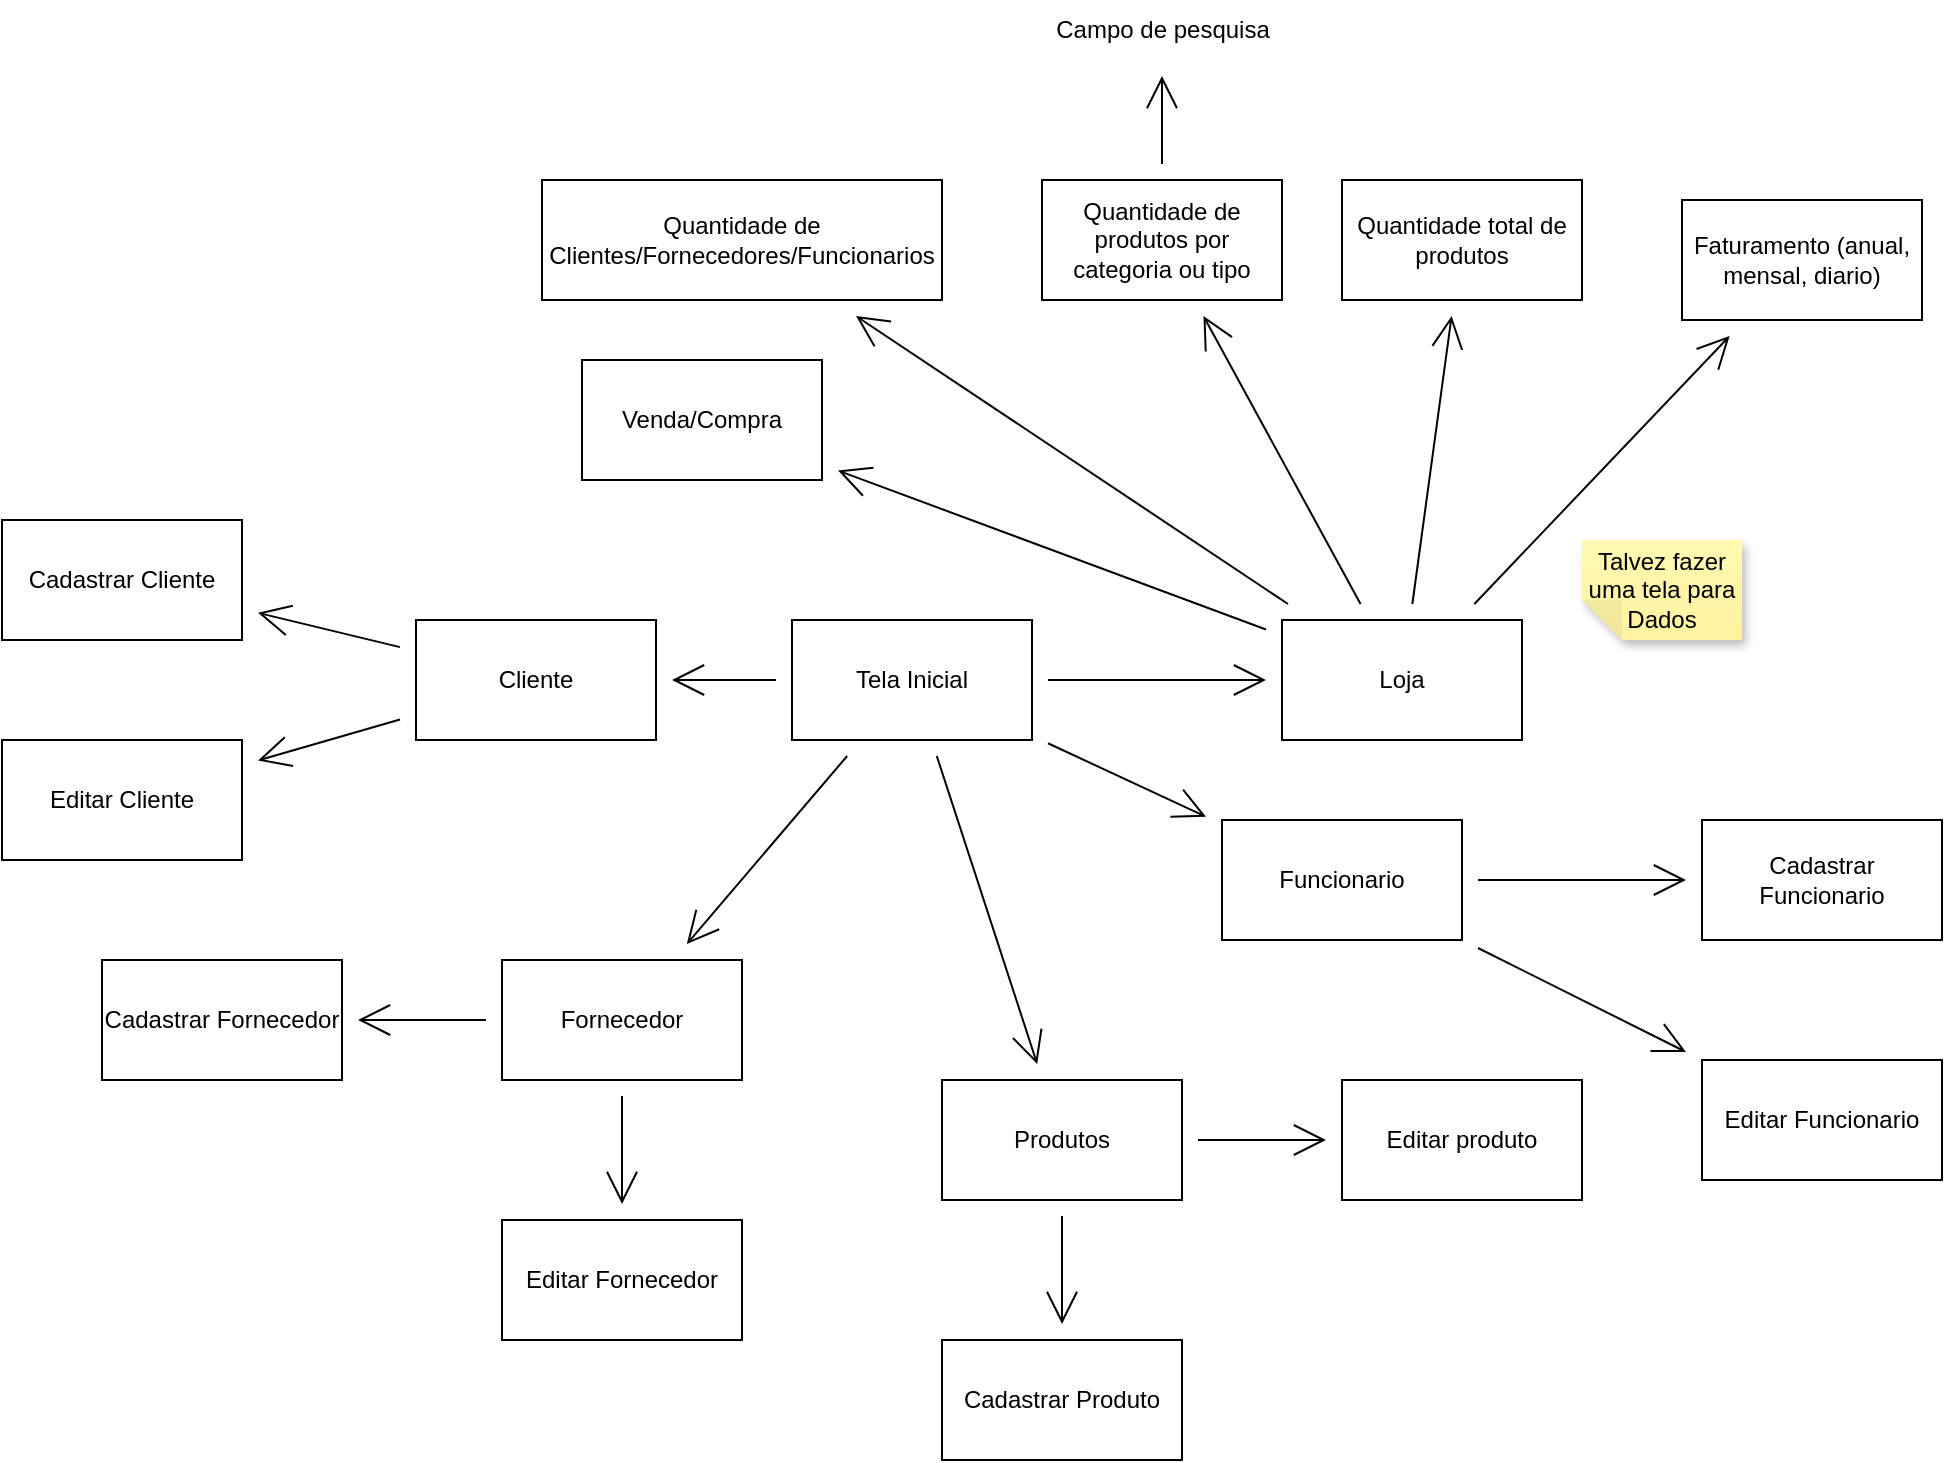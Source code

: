 <mxfile>
    <diagram id="EY484WjqqJseRxnAjESo" name="Page-1">
        <mxGraphModel dx="1081" dy="574" grid="1" gridSize="10" guides="1" tooltips="1" connect="1" arrows="1" fold="1" page="1" pageScale="1" pageWidth="850" pageHeight="1100" math="0" shadow="0">
            <root>
                <mxCell id="0"/>
                <mxCell id="1" parent="0"/>
                <mxCell id="8" value="" style="edgeStyle=none;curved=1;rounded=0;orthogonalLoop=1;jettySize=auto;html=1;endArrow=open;startSize=14;endSize=14;sourcePerimeterSpacing=8;targetPerimeterSpacing=8;" parent="1" source="2" target="7" edge="1">
                    <mxGeometry relative="1" as="geometry">
                        <mxPoint x="125" y="590" as="targetPoint"/>
                    </mxGeometry>
                </mxCell>
                <mxCell id="11" style="edgeStyle=none;curved=1;rounded=0;orthogonalLoop=1;jettySize=auto;html=1;endArrow=open;startSize=14;endSize=14;sourcePerimeterSpacing=8;targetPerimeterSpacing=8;" parent="1" source="2" target="10" edge="1">
                    <mxGeometry relative="1" as="geometry">
                        <mxPoint x="125" y="662" as="targetPoint"/>
                    </mxGeometry>
                </mxCell>
                <mxCell id="2" value="Cliente" style="whiteSpace=wrap;html=1;" parent="1" vertex="1">
                    <mxGeometry x="237" y="560" width="120" height="60" as="geometry"/>
                </mxCell>
                <mxCell id="18" style="edgeStyle=none;curved=1;rounded=0;orthogonalLoop=1;jettySize=auto;html=1;endArrow=open;startSize=14;endSize=14;sourcePerimeterSpacing=8;targetPerimeterSpacing=8;" parent="1" source="3" target="17" edge="1">
                    <mxGeometry relative="1" as="geometry"/>
                </mxCell>
                <mxCell id="20" style="edgeStyle=none;curved=1;rounded=0;orthogonalLoop=1;jettySize=auto;html=1;endArrow=open;startSize=14;endSize=14;sourcePerimeterSpacing=8;targetPerimeterSpacing=8;" parent="1" source="3" target="19" edge="1">
                    <mxGeometry relative="1" as="geometry"/>
                </mxCell>
                <mxCell id="3" value="Fornecedor" style="whiteSpace=wrap;html=1;" parent="1" vertex="1">
                    <mxGeometry x="280" y="730" width="120" height="60" as="geometry"/>
                </mxCell>
                <mxCell id="27" value="" style="edgeStyle=none;curved=1;rounded=0;orthogonalLoop=1;jettySize=auto;html=1;endArrow=open;startSize=14;endSize=14;sourcePerimeterSpacing=8;targetPerimeterSpacing=8;" parent="1" source="4" target="26" edge="1">
                    <mxGeometry relative="1" as="geometry"/>
                </mxCell>
                <mxCell id="30" style="edgeStyle=none;curved=1;rounded=0;orthogonalLoop=1;jettySize=auto;html=1;endArrow=open;startSize=14;endSize=14;sourcePerimeterSpacing=8;targetPerimeterSpacing=8;" parent="1" source="4" target="29" edge="1">
                    <mxGeometry relative="1" as="geometry"/>
                </mxCell>
                <mxCell id="32" style="edgeStyle=none;curved=1;rounded=0;orthogonalLoop=1;jettySize=auto;html=1;endArrow=open;startSize=14;endSize=14;sourcePerimeterSpacing=8;targetPerimeterSpacing=8;" parent="1" source="4" target="31" edge="1">
                    <mxGeometry relative="1" as="geometry"/>
                </mxCell>
                <mxCell id="34" style="edgeStyle=none;curved=1;rounded=0;orthogonalLoop=1;jettySize=auto;html=1;endArrow=open;startSize=14;endSize=14;sourcePerimeterSpacing=8;targetPerimeterSpacing=8;" parent="1" source="4" target="33" edge="1">
                    <mxGeometry relative="1" as="geometry"/>
                </mxCell>
                <mxCell id="38" style="edgeStyle=none;curved=1;rounded=0;orthogonalLoop=1;jettySize=auto;html=1;endArrow=open;startSize=14;endSize=14;sourcePerimeterSpacing=8;targetPerimeterSpacing=8;" parent="1" source="4" target="37" edge="1">
                    <mxGeometry relative="1" as="geometry"/>
                </mxCell>
                <mxCell id="4" value="Loja" style="whiteSpace=wrap;html=1;" parent="1" vertex="1">
                    <mxGeometry x="670" y="560" width="120" height="60" as="geometry"/>
                </mxCell>
                <mxCell id="22" style="edgeStyle=none;curved=1;rounded=0;orthogonalLoop=1;jettySize=auto;html=1;endArrow=open;startSize=14;endSize=14;sourcePerimeterSpacing=8;targetPerimeterSpacing=8;" parent="1" source="5" target="21" edge="1">
                    <mxGeometry relative="1" as="geometry"/>
                </mxCell>
                <mxCell id="25" style="edgeStyle=none;curved=1;rounded=0;orthogonalLoop=1;jettySize=auto;html=1;endArrow=open;startSize=14;endSize=14;sourcePerimeterSpacing=8;targetPerimeterSpacing=8;" parent="1" source="5" target="24" edge="1">
                    <mxGeometry relative="1" as="geometry"/>
                </mxCell>
                <mxCell id="5" value="Produtos" style="whiteSpace=wrap;html=1;" parent="1" vertex="1">
                    <mxGeometry x="500" y="790" width="120" height="60" as="geometry"/>
                </mxCell>
                <mxCell id="7" value="Cadastrar Cliente" style="whiteSpace=wrap;html=1;" parent="1" vertex="1">
                    <mxGeometry x="30" y="510" width="120" height="60" as="geometry"/>
                </mxCell>
                <mxCell id="10" value="Editar Cliente" style="whiteSpace=wrap;html=1;" parent="1" vertex="1">
                    <mxGeometry x="30" y="620" width="120" height="60" as="geometry"/>
                </mxCell>
                <mxCell id="13" style="edgeStyle=none;curved=1;rounded=0;orthogonalLoop=1;jettySize=auto;html=1;endArrow=open;startSize=14;endSize=14;sourcePerimeterSpacing=8;targetPerimeterSpacing=8;" parent="1" source="12" target="2" edge="1">
                    <mxGeometry relative="1" as="geometry"/>
                </mxCell>
                <mxCell id="14" style="edgeStyle=none;curved=1;rounded=0;orthogonalLoop=1;jettySize=auto;html=1;endArrow=open;startSize=14;endSize=14;sourcePerimeterSpacing=8;targetPerimeterSpacing=8;" parent="1" source="12" target="4" edge="1">
                    <mxGeometry relative="1" as="geometry"/>
                </mxCell>
                <mxCell id="15" style="edgeStyle=none;curved=1;rounded=0;orthogonalLoop=1;jettySize=auto;html=1;endArrow=open;startSize=14;endSize=14;sourcePerimeterSpacing=8;targetPerimeterSpacing=8;" parent="1" source="12" target="5" edge="1">
                    <mxGeometry relative="1" as="geometry"/>
                </mxCell>
                <mxCell id="16" style="edgeStyle=none;curved=1;rounded=0;orthogonalLoop=1;jettySize=auto;html=1;endArrow=open;startSize=14;endSize=14;sourcePerimeterSpacing=8;targetPerimeterSpacing=8;" parent="1" source="12" target="3" edge="1">
                    <mxGeometry relative="1" as="geometry"/>
                </mxCell>
                <mxCell id="43" style="edgeStyle=none;curved=1;rounded=0;orthogonalLoop=1;jettySize=auto;html=1;endArrow=open;startSize=14;endSize=14;sourcePerimeterSpacing=8;targetPerimeterSpacing=8;" edge="1" parent="1" source="12" target="42">
                    <mxGeometry relative="1" as="geometry"/>
                </mxCell>
                <mxCell id="12" value="Tela Inicial" style="whiteSpace=wrap;html=1;" parent="1" vertex="1">
                    <mxGeometry x="425" y="560" width="120" height="60" as="geometry"/>
                </mxCell>
                <mxCell id="17" value="Cadastrar Fornecedor" style="whiteSpace=wrap;html=1;" parent="1" vertex="1">
                    <mxGeometry x="80" y="730" width="120" height="60" as="geometry"/>
                </mxCell>
                <mxCell id="19" value="Editar Fornecedor" style="whiteSpace=wrap;html=1;" parent="1" vertex="1">
                    <mxGeometry x="280" y="860" width="120" height="60" as="geometry"/>
                </mxCell>
                <mxCell id="21" value="Cadastrar Produto" style="whiteSpace=wrap;html=1;" parent="1" vertex="1">
                    <mxGeometry x="500" y="920" width="120" height="60" as="geometry"/>
                </mxCell>
                <mxCell id="24" value="Editar produto" style="whiteSpace=wrap;html=1;" parent="1" vertex="1">
                    <mxGeometry x="700" y="790" width="120" height="60" as="geometry"/>
                </mxCell>
                <mxCell id="26" value="Faturamento (anual, mensal, diario)" style="whiteSpace=wrap;html=1;" parent="1" vertex="1">
                    <mxGeometry x="870" y="350" width="120" height="60" as="geometry"/>
                </mxCell>
                <mxCell id="29" value="Quantidade total de produtos" style="whiteSpace=wrap;html=1;" parent="1" vertex="1">
                    <mxGeometry x="700" y="340" width="120" height="60" as="geometry"/>
                </mxCell>
                <mxCell id="41" style="edgeStyle=none;curved=1;rounded=0;orthogonalLoop=1;jettySize=auto;html=1;endArrow=open;startSize=14;endSize=14;sourcePerimeterSpacing=8;targetPerimeterSpacing=8;" parent="1" source="31" target="40" edge="1">
                    <mxGeometry relative="1" as="geometry"/>
                </mxCell>
                <mxCell id="31" value="Quantidade de produtos por categoria ou tipo" style="whiteSpace=wrap;html=1;" parent="1" vertex="1">
                    <mxGeometry x="550" y="340" width="120" height="60" as="geometry"/>
                </mxCell>
                <mxCell id="33" value="Venda/Compra" style="whiteSpace=wrap;html=1;" parent="1" vertex="1">
                    <mxGeometry x="320" y="430" width="120" height="60" as="geometry"/>
                </mxCell>
                <mxCell id="36" value="Talvez fazer uma tela para Dados" style="shape=note;whiteSpace=wrap;html=1;backgroundOutline=1;fontColor=#000000;darkOpacity=0.05;fillColor=#FFF9B2;strokeColor=none;fillStyle=solid;direction=west;gradientDirection=north;gradientColor=#FFF2A1;shadow=1;size=20;pointerEvents=1;" parent="1" vertex="1">
                    <mxGeometry x="820" y="520" width="80" height="50" as="geometry"/>
                </mxCell>
                <mxCell id="37" value="Quantidade de Clientes/Fornecedores/Funcionarios" style="whiteSpace=wrap;html=1;" parent="1" vertex="1">
                    <mxGeometry x="300" y="340" width="200" height="60" as="geometry"/>
                </mxCell>
                <mxCell id="40" value="Campo de pesquisa" style="text;html=1;align=center;verticalAlign=middle;resizable=0;points=[];autosize=1;strokeColor=none;fillColor=none;" parent="1" vertex="1">
                    <mxGeometry x="545" y="250" width="130" height="30" as="geometry"/>
                </mxCell>
                <mxCell id="45" value="" style="edgeStyle=none;curved=1;rounded=0;orthogonalLoop=1;jettySize=auto;html=1;endArrow=open;startSize=14;endSize=14;sourcePerimeterSpacing=8;targetPerimeterSpacing=8;" edge="1" parent="1" source="42" target="44">
                    <mxGeometry relative="1" as="geometry"/>
                </mxCell>
                <mxCell id="46" style="edgeStyle=none;curved=1;rounded=0;orthogonalLoop=1;jettySize=auto;html=1;endArrow=open;startSize=14;endSize=14;sourcePerimeterSpacing=8;targetPerimeterSpacing=8;" edge="1" parent="1" source="42" target="47">
                    <mxGeometry relative="1" as="geometry">
                        <mxPoint x="900" y="780" as="targetPoint"/>
                    </mxGeometry>
                </mxCell>
                <mxCell id="42" value="Funcionario" style="whiteSpace=wrap;html=1;" vertex="1" parent="1">
                    <mxGeometry x="640" y="660" width="120" height="60" as="geometry"/>
                </mxCell>
                <mxCell id="44" value="Cadastrar Funcionario" style="whiteSpace=wrap;html=1;" vertex="1" parent="1">
                    <mxGeometry x="880" y="660" width="120" height="60" as="geometry"/>
                </mxCell>
                <mxCell id="47" value="Editar Funcionario" style="whiteSpace=wrap;html=1;" vertex="1" parent="1">
                    <mxGeometry x="880" y="780" width="120" height="60" as="geometry"/>
                </mxCell>
            </root>
        </mxGraphModel>
    </diagram>
</mxfile>